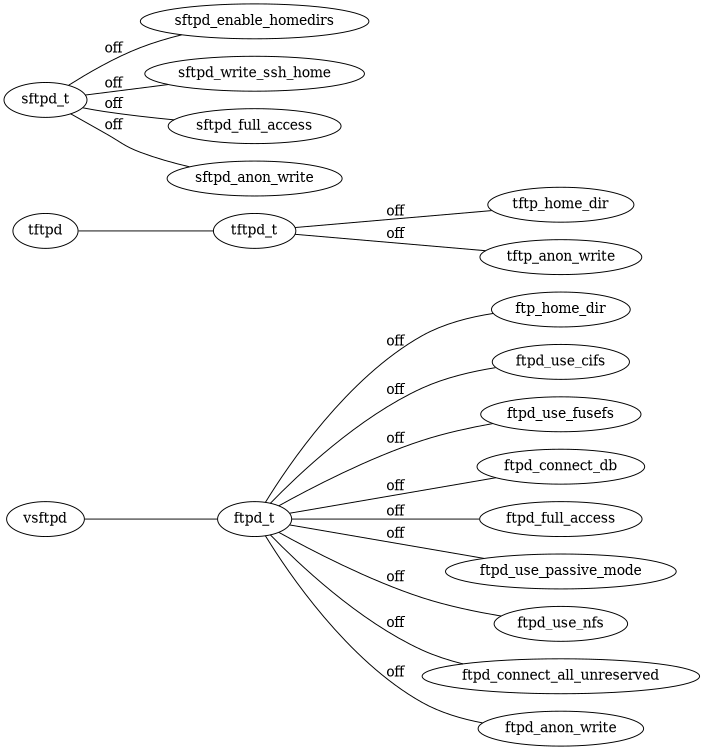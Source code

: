 // None
graph {
rankdir=LR
size="8,5"
	vsftpd
	ftpd_t
		vsftpd -- ftpd_t
	ftp_home_dir
	ftpd_t
		ftpd_t -- ftp_home_dir [label=off]
	ftpd_use_cifs
	ftpd_t
		ftpd_t -- ftpd_use_cifs [label=off]
	ftpd_use_fusefs
	ftpd_t
		ftpd_t -- ftpd_use_fusefs [label=off]
	ftpd_connect_db
	ftpd_t
		ftpd_t -- ftpd_connect_db [label=off]
	ftpd_full_access
	ftpd_t
		ftpd_t -- ftpd_full_access [label=off]
	tftp_home_dir
	tftpd_t
		tftpd_t -- tftp_home_dir [label=off]
	sftpd_enable_homedirs
	sftpd_t
		sftpd_t -- sftpd_enable_homedirs [label=off]
	ftpd_use_passive_mode
	ftpd_t
		ftpd_t -- ftpd_use_passive_mode [label=off]
	sftpd_write_ssh_home
	sftpd_t
		sftpd_t -- sftpd_write_ssh_home [label=off]
	ftpd_use_nfs
	ftpd_t
		ftpd_t -- ftpd_use_nfs [label=off]
	ftpd_connect_all_unreserved
	ftpd_t
		ftpd_t -- ftpd_connect_all_unreserved [label=off]
	sftpd_full_access
	sftpd_t
		sftpd_t -- sftpd_full_access [label=off]
	tftp_anon_write
	tftpd_t
		tftpd_t -- tftp_anon_write [label=off]
	ftpd_anon_write
	ftpd_t
		ftpd_t -- ftpd_anon_write [label=off]
	sftpd_anon_write
	sftpd_t
		sftpd_t -- sftpd_anon_write [label=off]
	tftpd
		tftpd -- tftpd_t
}